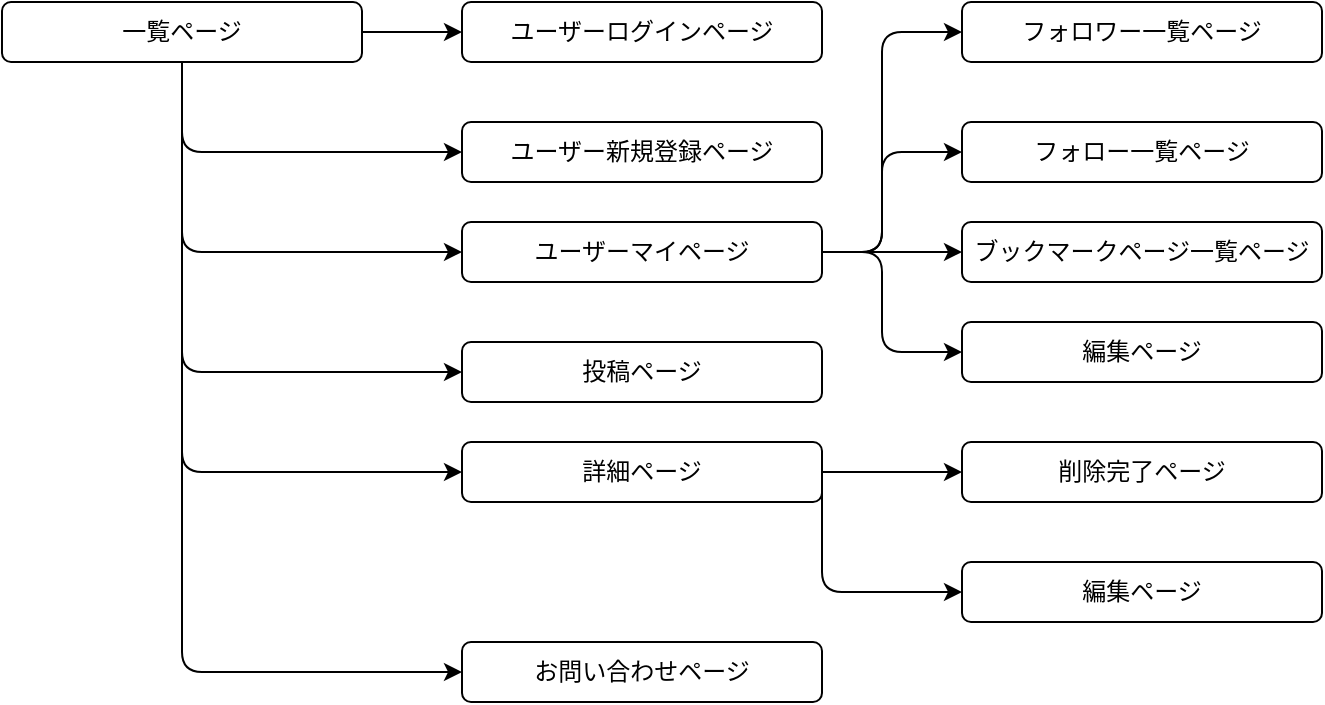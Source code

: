 <mxfile>
    <diagram id="0NN9KR9nU0eKVplqvoed" name="ページ1">
        <mxGraphModel dx="626" dy="522" grid="1" gridSize="10" guides="1" tooltips="1" connect="1" arrows="1" fold="1" page="1" pageScale="1" pageWidth="827" pageHeight="1169" math="0" shadow="0">
            <root>
                <mxCell id="0"/>
                <mxCell id="1" parent="0"/>
                <mxCell id="18" style="edgeStyle=none;html=1;exitX=1;exitY=0.5;exitDx=0;exitDy=0;entryX=0;entryY=0.5;entryDx=0;entryDy=0;" edge="1" parent="1" source="5" target="6">
                    <mxGeometry relative="1" as="geometry"/>
                </mxCell>
                <mxCell id="20" style="edgeStyle=none;html=1;exitX=0.5;exitY=1;exitDx=0;exitDy=0;entryX=0;entryY=0.5;entryDx=0;entryDy=0;" edge="1" parent="1" source="5" target="17">
                    <mxGeometry relative="1" as="geometry">
                        <Array as="points">
                            <mxPoint x="130" y="130"/>
                            <mxPoint x="130" y="375"/>
                        </Array>
                    </mxGeometry>
                </mxCell>
                <mxCell id="22" style="edgeStyle=none;html=1;exitX=0.5;exitY=1;exitDx=0;exitDy=0;entryX=0;entryY=0.5;entryDx=0;entryDy=0;" edge="1" parent="1" source="5" target="8">
                    <mxGeometry relative="1" as="geometry">
                        <Array as="points">
                            <mxPoint x="130" y="115"/>
                        </Array>
                    </mxGeometry>
                </mxCell>
                <mxCell id="23" style="edgeStyle=none;html=1;exitX=0.5;exitY=1;exitDx=0;exitDy=0;entryX=0;entryY=0.5;entryDx=0;entryDy=0;" edge="1" parent="1" source="5" target="7">
                    <mxGeometry relative="1" as="geometry">
                        <Array as="points">
                            <mxPoint x="130" y="165"/>
                        </Array>
                    </mxGeometry>
                </mxCell>
                <mxCell id="24" style="edgeStyle=none;html=1;exitX=0.5;exitY=1;exitDx=0;exitDy=0;entryX=0;entryY=0.5;entryDx=0;entryDy=0;" edge="1" parent="1" source="5" target="9">
                    <mxGeometry relative="1" as="geometry">
                        <Array as="points">
                            <mxPoint x="130" y="225"/>
                        </Array>
                    </mxGeometry>
                </mxCell>
                <mxCell id="25" style="edgeStyle=none;html=1;exitX=0.5;exitY=1;exitDx=0;exitDy=0;entryX=0;entryY=0.5;entryDx=0;entryDy=0;" edge="1" parent="1" source="5" target="10">
                    <mxGeometry relative="1" as="geometry">
                        <Array as="points">
                            <mxPoint x="130" y="275"/>
                        </Array>
                    </mxGeometry>
                </mxCell>
                <mxCell id="5" value="一覧ページ" style="rounded=1;whiteSpace=wrap;html=1;" vertex="1" parent="1">
                    <mxGeometry x="40" y="40" width="180" height="30" as="geometry"/>
                </mxCell>
                <mxCell id="6" value="ユーザーログインページ" style="rounded=1;whiteSpace=wrap;html=1;" vertex="1" parent="1">
                    <mxGeometry x="270" y="40" width="180" height="30" as="geometry"/>
                </mxCell>
                <mxCell id="28" style="edgeStyle=none;html=1;exitX=1;exitY=0.5;exitDx=0;exitDy=0;entryX=0;entryY=0.5;entryDx=0;entryDy=0;" edge="1" parent="1" source="7" target="13">
                    <mxGeometry relative="1" as="geometry"/>
                </mxCell>
                <mxCell id="29" style="edgeStyle=none;html=1;exitX=1;exitY=0.5;exitDx=0;exitDy=0;entryX=0;entryY=0.5;entryDx=0;entryDy=0;" edge="1" parent="1" source="7" target="16">
                    <mxGeometry relative="1" as="geometry">
                        <Array as="points">
                            <mxPoint x="480" y="165"/>
                            <mxPoint x="480" y="215"/>
                        </Array>
                    </mxGeometry>
                </mxCell>
                <mxCell id="30" style="edgeStyle=none;html=1;exitX=1;exitY=0.5;exitDx=0;exitDy=0;entryX=0;entryY=0.5;entryDx=0;entryDy=0;" edge="1" parent="1" source="7" target="11">
                    <mxGeometry relative="1" as="geometry">
                        <Array as="points">
                            <mxPoint x="480" y="165"/>
                            <mxPoint x="480" y="55"/>
                        </Array>
                    </mxGeometry>
                </mxCell>
                <mxCell id="31" style="edgeStyle=none;html=1;exitX=1;exitY=0.5;exitDx=0;exitDy=0;entryX=0;entryY=0.5;entryDx=0;entryDy=0;" edge="1" parent="1" source="7" target="12">
                    <mxGeometry relative="1" as="geometry">
                        <Array as="points">
                            <mxPoint x="480" y="165"/>
                            <mxPoint x="480" y="115"/>
                        </Array>
                    </mxGeometry>
                </mxCell>
                <mxCell id="7" value="ユーザーマイページ" style="rounded=1;whiteSpace=wrap;html=1;" vertex="1" parent="1">
                    <mxGeometry x="270" y="150" width="180" height="30" as="geometry"/>
                </mxCell>
                <mxCell id="8" value="ユーザー新規登録ページ" style="rounded=1;whiteSpace=wrap;html=1;" vertex="1" parent="1">
                    <mxGeometry x="270" y="100" width="180" height="30" as="geometry"/>
                </mxCell>
                <mxCell id="9" value="投稿ページ" style="rounded=1;whiteSpace=wrap;html=1;" vertex="1" parent="1">
                    <mxGeometry x="270" y="210" width="180" height="30" as="geometry"/>
                </mxCell>
                <mxCell id="26" style="edgeStyle=none;html=1;exitX=1;exitY=0.5;exitDx=0;exitDy=0;entryX=0;entryY=0.5;entryDx=0;entryDy=0;" edge="1" parent="1" source="10" target="15">
                    <mxGeometry relative="1" as="geometry"/>
                </mxCell>
                <mxCell id="27" style="edgeStyle=none;html=1;exitX=1;exitY=0.5;exitDx=0;exitDy=0;entryX=0;entryY=0.5;entryDx=0;entryDy=0;" edge="1" parent="1" source="10" target="14">
                    <mxGeometry relative="1" as="geometry">
                        <Array as="points">
                            <mxPoint x="450" y="335"/>
                        </Array>
                    </mxGeometry>
                </mxCell>
                <mxCell id="10" value="詳細ページ" style="rounded=1;whiteSpace=wrap;html=1;" vertex="1" parent="1">
                    <mxGeometry x="270" y="260" width="180" height="30" as="geometry"/>
                </mxCell>
                <mxCell id="11" value="フォロワー一覧ページ" style="rounded=1;whiteSpace=wrap;html=1;" vertex="1" parent="1">
                    <mxGeometry x="520" y="40" width="180" height="30" as="geometry"/>
                </mxCell>
                <mxCell id="12" value="フォロー一覧ページ" style="rounded=1;whiteSpace=wrap;html=1;" vertex="1" parent="1">
                    <mxGeometry x="520" y="100" width="180" height="30" as="geometry"/>
                </mxCell>
                <mxCell id="13" value="ブックマークページ一覧ページ" style="rounded=1;whiteSpace=wrap;html=1;" vertex="1" parent="1">
                    <mxGeometry x="520" y="150" width="180" height="30" as="geometry"/>
                </mxCell>
                <mxCell id="14" value="編集ページ" style="rounded=1;whiteSpace=wrap;html=1;" vertex="1" parent="1">
                    <mxGeometry x="520" y="320" width="180" height="30" as="geometry"/>
                </mxCell>
                <mxCell id="15" value="削除完了ページ" style="rounded=1;whiteSpace=wrap;html=1;" vertex="1" parent="1">
                    <mxGeometry x="520" y="260" width="180" height="30" as="geometry"/>
                </mxCell>
                <mxCell id="16" value="編集ページ" style="rounded=1;whiteSpace=wrap;html=1;" vertex="1" parent="1">
                    <mxGeometry x="520" y="200" width="180" height="30" as="geometry"/>
                </mxCell>
                <mxCell id="17" value="お問い合わせページ" style="rounded=1;whiteSpace=wrap;html=1;" vertex="1" parent="1">
                    <mxGeometry x="270" y="360" width="180" height="30" as="geometry"/>
                </mxCell>
            </root>
        </mxGraphModel>
    </diagram>
</mxfile>